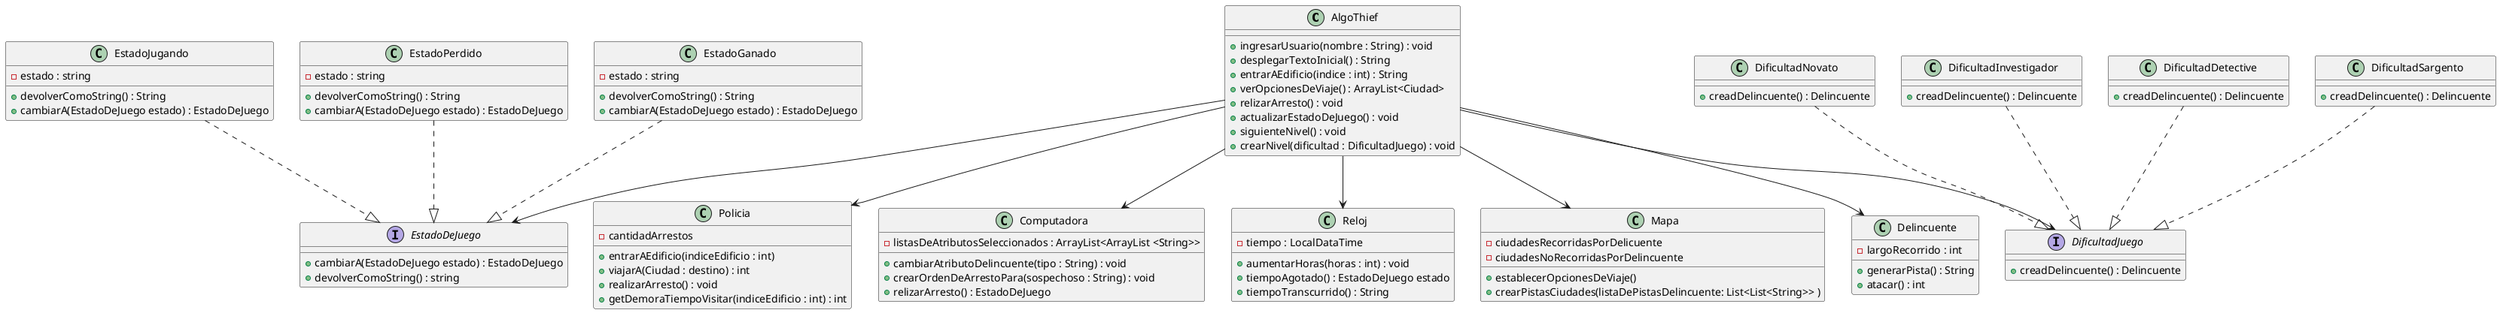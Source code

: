 @startuml
class AlgoThief{

    + ingresarUsuario(nombre : String) : void
    + desplegarTextoInicial() : String
    + entrarAEdificio(indice : int) : String
    + verOpcionesDeViaje() : ArrayList<Ciudad>
    + relizarArresto() : void
    + actualizarEstadoDeJuego() : void
    + siguienteNivel() : void
    + crearNivel(dificultad : DificultadJuego) : void
}

class Policia{
    -cantidadArrestos

    + entrarAEdificio(indiceEdificio : int)
    + viajarA(Ciudad : destino) : int
    + realizarArresto() : void
    + getDemoraTiempoVisitar(indiceEdificio : int) : int

}


class Computadora{
   - listasDeAtributosSeleccionados : ArrayList<ArrayList <String>>

   + cambiarAtributoDelincuente(tipo : String) : void
   + crearOrdenDeArrestoPara(sospechoso : String) : void
   + relizarArresto() : EstadoDeJuego
}

interface EstadoDeJuego{
    + cambiarA(EstadoDeJuego estado) : EstadoDeJuego
    + devolverComoString() : string

}

class EstadoJugando {
    - estado : string
    + devolverComoString() : String
    + cambiarA(EstadoDeJuego estado) : EstadoDeJuego

}

class EstadoPerdido {
    - estado : string
    + devolverComoString() : String
    + cambiarA(EstadoDeJuego estado) : EstadoDeJuego
}

class EstadoGanado {
    - estado : string
    + devolverComoString() : String
    + cambiarA(EstadoDeJuego estado) : EstadoDeJuego
}


class Reloj{
    - tiempo : LocalDataTime

    + aumentarHoras(horas : int) : void
    + tiempoAgotado() : EstadoDeJuego estado
    + tiempoTranscurrido() : String
}

class Mapa{
    - ciudadesRecorridasPorDelicuente
    - ciudadesNoRecorridasPorDelincuente

    +  establecerOpcionesDeViaje()
    + crearPistasCiudades(listaDePistasDelincuente: List<List<String>> )
}

class Delincuente{
    - largoRecorrido : int
    + generarPista() : String
    + atacar() : int
}

interface DificultadJuego{
    + creadDelincuente() : Delincuente
}

class DificultadNovato{
    + creadDelincuente() : Delincuente
}

class DificultadInvestigador{
    + creadDelincuente() : Delincuente
}

class DificultadDetective{
    + creadDelincuente() : Delincuente
}

class DificultadSargento{
    + creadDelincuente() : Delincuente
}

AlgoThief --> Policia
AlgoThief --> Computadora
AlgoThief --> Mapa
AlgoThief --> Reloj
AlgoThief --> Delincuente
AlgoThief --> EstadoDeJuego
AlgoThief --> DificultadJuego
EstadoJugando ..|> EstadoDeJuego
EstadoPerdido ..|> EstadoDeJuego
EstadoGanado ..|> EstadoDeJuego
DificultadDetective ..|> DificultadJuego
DificultadNovato ..|> DificultadJuego
DificultadSargento ..|> DificultadJuego
DificultadInvestigador ..|> DificultadJuego

@enduml